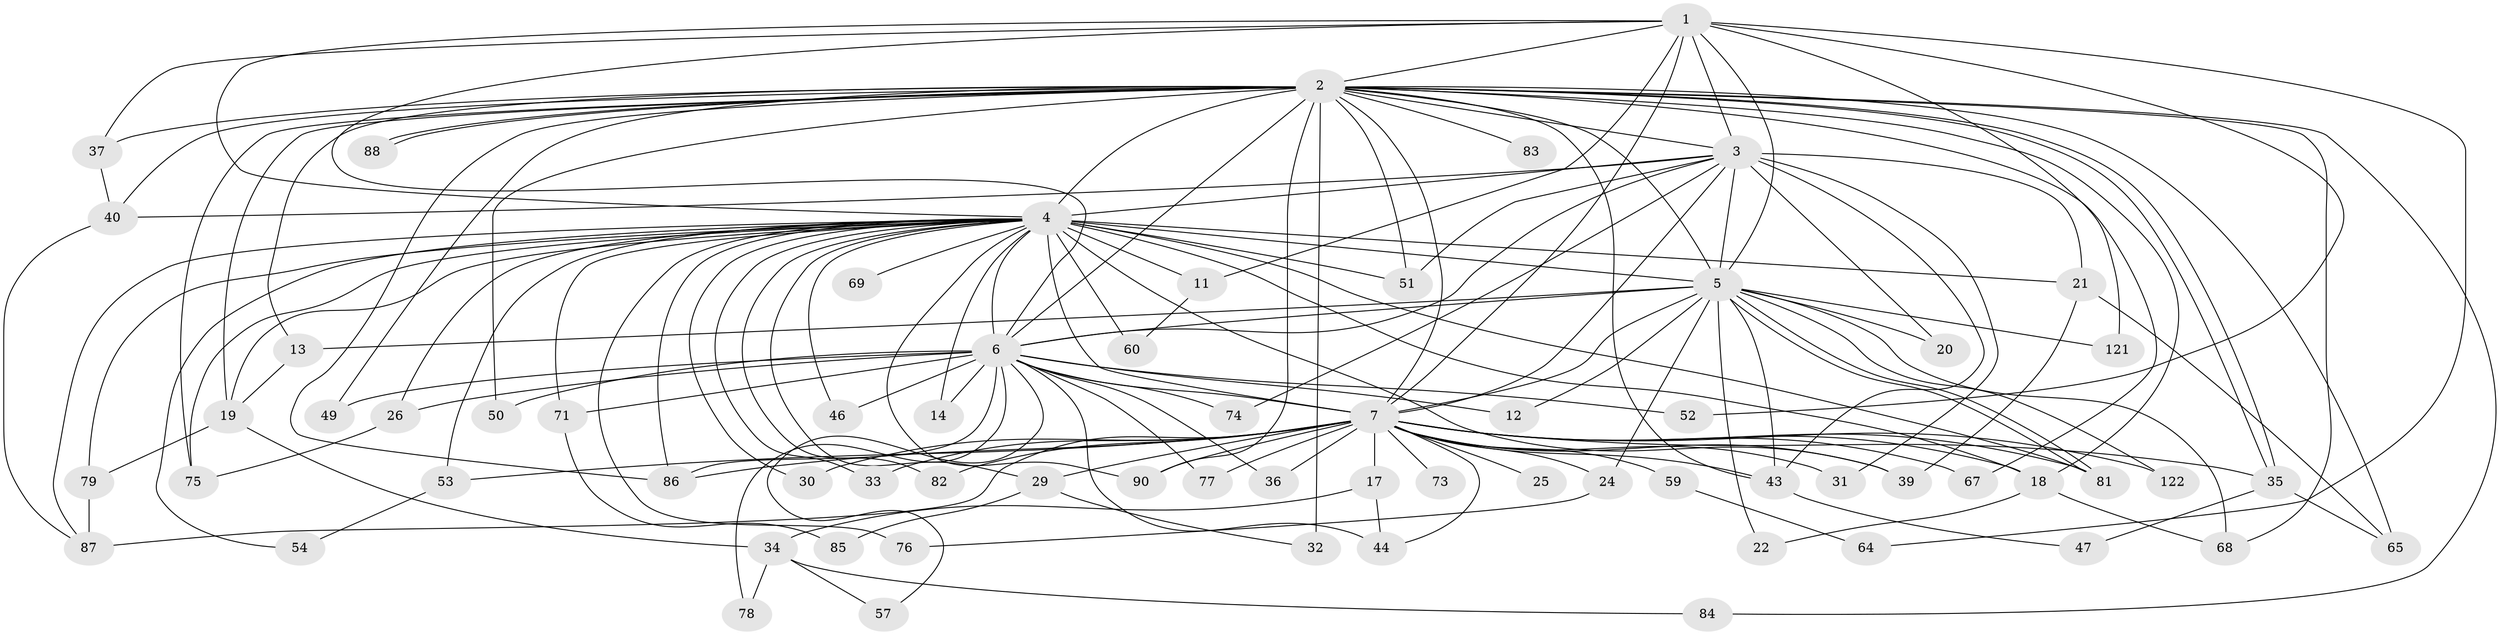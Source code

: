 // original degree distribution, {16: 0.007352941176470588, 46: 0.007352941176470588, 19: 0.007352941176470588, 25: 0.022058823529411766, 15: 0.014705882352941176, 26: 0.007352941176470588, 30: 0.007352941176470588, 24: 0.007352941176470588, 4: 0.09558823529411764, 2: 0.5882352941176471, 3: 0.16911764705882354, 5: 0.058823529411764705, 7: 0.007352941176470588}
// Generated by graph-tools (version 1.1) at 2025/14/03/09/25 04:14:12]
// undirected, 68 vertices, 156 edges
graph export_dot {
graph [start="1"]
  node [color=gray90,style=filled];
  1;
  2 [super="+114+116+56+23+72"];
  3 [super="+93"];
  4 [super="+108+117+8+131"];
  5 [super="+28"];
  6 [super="+48"];
  7 [super="+16+9"];
  11 [super="+104"];
  12;
  13;
  14;
  17;
  18 [super="+66"];
  19 [super="+42"];
  20;
  21;
  22;
  24;
  25;
  26;
  29;
  30;
  31;
  32 [super="+62"];
  33;
  34;
  35 [super="+70"];
  36;
  37;
  39;
  40 [super="+101+63"];
  43 [super="+111+125"];
  44 [super="+91"];
  46;
  47;
  49;
  50 [super="+107"];
  51;
  52;
  53;
  54;
  57;
  59;
  60;
  64;
  65 [super="+128"];
  67;
  68 [super="+94"];
  69;
  71;
  73;
  74;
  75 [super="+99"];
  76;
  77;
  78;
  79;
  81 [super="+119+96"];
  82;
  83;
  84;
  85;
  86;
  87;
  88;
  90;
  121;
  122;
  1 -- 2;
  1 -- 3;
  1 -- 4 [weight=3];
  1 -- 5;
  1 -- 6;
  1 -- 7 [weight=4];
  1 -- 11;
  1 -- 37;
  1 -- 52;
  1 -- 64;
  1 -- 121;
  2 -- 3;
  2 -- 4 [weight=11];
  2 -- 5 [weight=3];
  2 -- 6 [weight=2];
  2 -- 7 [weight=7];
  2 -- 13;
  2 -- 18;
  2 -- 19;
  2 -- 32 [weight=2];
  2 -- 35;
  2 -- 35;
  2 -- 37;
  2 -- 49;
  2 -- 67;
  2 -- 68;
  2 -- 75;
  2 -- 83 [weight=2];
  2 -- 84;
  2 -- 88;
  2 -- 88;
  2 -- 90;
  2 -- 50 [weight=2];
  2 -- 43;
  2 -- 86;
  2 -- 40;
  2 -- 51;
  2 -- 65;
  3 -- 4 [weight=5];
  3 -- 5;
  3 -- 6 [weight=2];
  3 -- 7 [weight=2];
  3 -- 20;
  3 -- 21;
  3 -- 31;
  3 -- 40;
  3 -- 51;
  3 -- 74;
  3 -- 43;
  4 -- 5 [weight=4];
  4 -- 6 [weight=4];
  4 -- 7 [weight=13];
  4 -- 18 [weight=2];
  4 -- 21;
  4 -- 33;
  4 -- 53;
  4 -- 69 [weight=2];
  4 -- 19;
  4 -- 75;
  4 -- 86 [weight=2];
  4 -- 39;
  4 -- 11 [weight=3];
  4 -- 71;
  4 -- 14;
  4 -- 76;
  4 -- 79 [weight=2];
  4 -- 81;
  4 -- 82;
  4 -- 87;
  4 -- 26;
  4 -- 90;
  4 -- 29;
  4 -- 30;
  4 -- 46;
  4 -- 51;
  4 -- 54;
  4 -- 60;
  5 -- 6;
  5 -- 7 [weight=3];
  5 -- 12;
  5 -- 13;
  5 -- 20;
  5 -- 22;
  5 -- 24;
  5 -- 43;
  5 -- 81 [weight=2];
  5 -- 81;
  5 -- 121;
  5 -- 122;
  5 -- 68;
  6 -- 7 [weight=2];
  6 -- 12;
  6 -- 14;
  6 -- 26;
  6 -- 36;
  6 -- 46;
  6 -- 49;
  6 -- 50;
  6 -- 52;
  6 -- 57;
  6 -- 71;
  6 -- 74;
  6 -- 78;
  6 -- 44;
  6 -- 86;
  6 -- 77;
  7 -- 29;
  7 -- 44;
  7 -- 82 [weight=2];
  7 -- 81;
  7 -- 35;
  7 -- 43;
  7 -- 67;
  7 -- 73 [weight=2];
  7 -- 77;
  7 -- 17;
  7 -- 18;
  7 -- 86 [weight=3];
  7 -- 87 [weight=2];
  7 -- 24;
  7 -- 25 [weight=2];
  7 -- 90;
  7 -- 30;
  7 -- 31;
  7 -- 33;
  7 -- 36;
  7 -- 39;
  7 -- 53;
  7 -- 122;
  7 -- 59;
  11 -- 60;
  13 -- 19;
  17 -- 34;
  17 -- 44;
  18 -- 22;
  18 -- 68;
  19 -- 34;
  19 -- 79;
  21 -- 39;
  21 -- 65;
  24 -- 76;
  26 -- 75;
  29 -- 32;
  29 -- 85;
  34 -- 57;
  34 -- 78;
  34 -- 84;
  35 -- 47;
  35 -- 65;
  37 -- 40;
  40 -- 87;
  43 -- 47;
  53 -- 54;
  59 -- 64;
  71 -- 85;
  79 -- 87;
}
